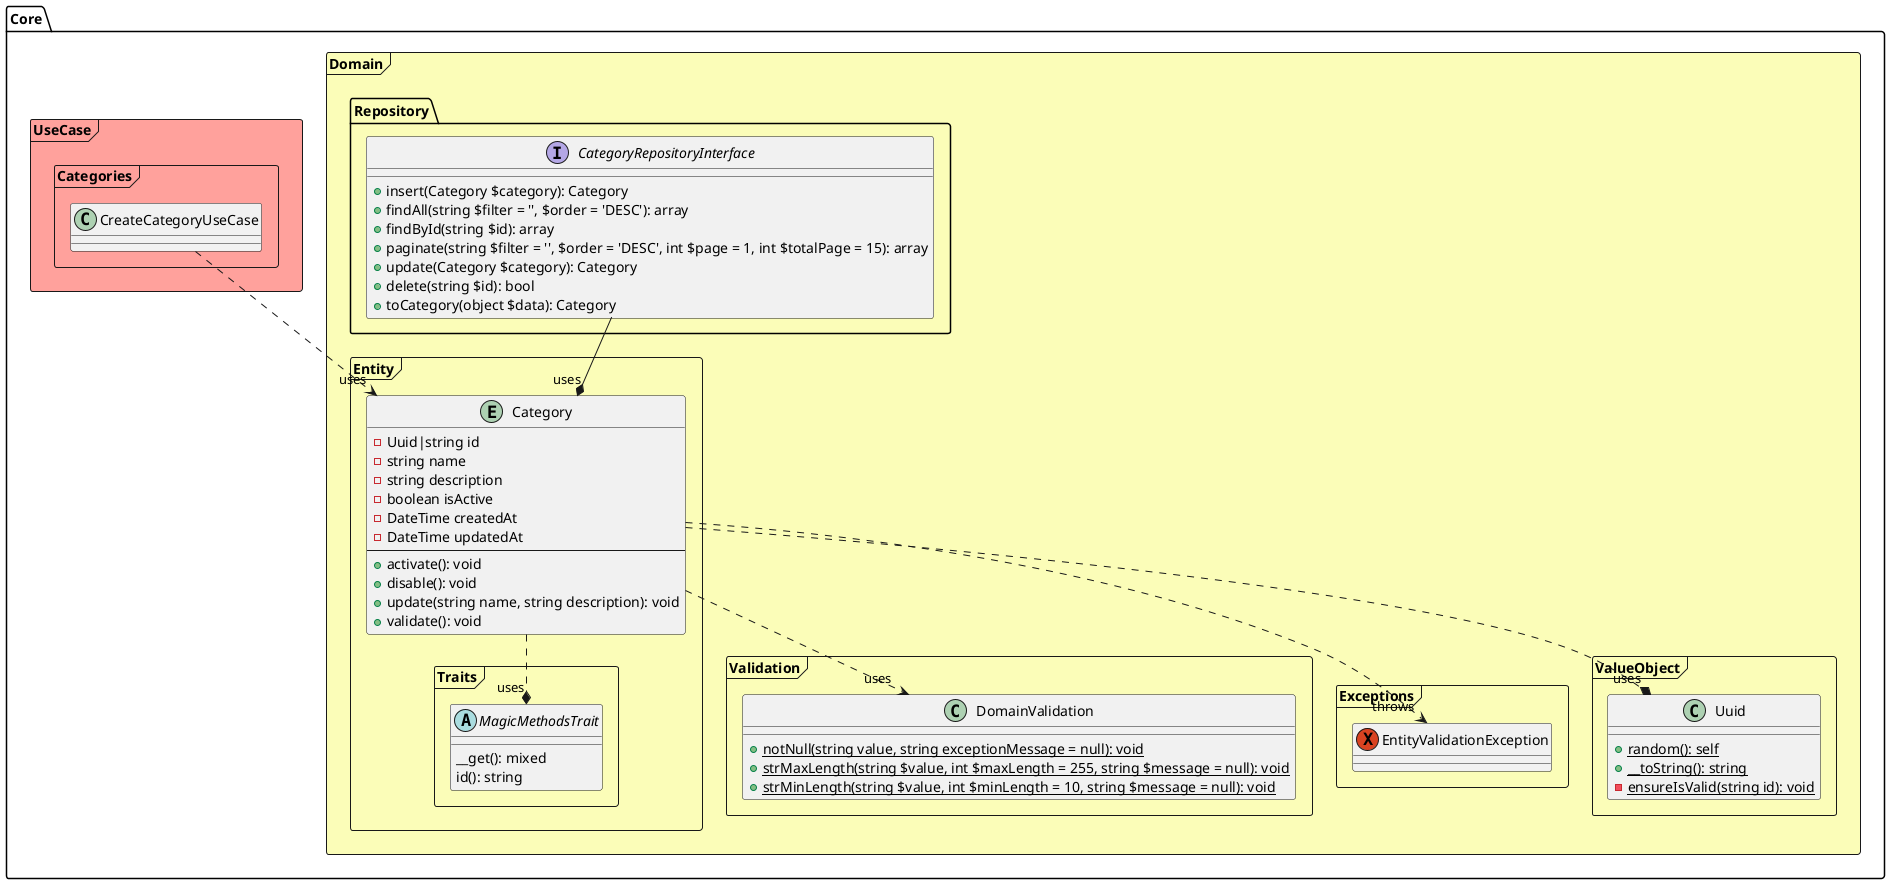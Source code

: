 @startuml Diagrama de Classe

' cores amarelo #fbfdb8 , vermelho #ffa19c, verde #a3fcb9, azul #a7d7d7
package "Core" {
    package "Domain" <<Frame>> #fbfdb8 {
        package "Validation" <<Frame>> {
            class DomainValidation {
                + {static} notNull(string value, string exceptionMessage = null): void
                + {static} strMaxLength(string $value, int $maxLength = 255, string $message = null): void
                + {static} strMinLength(string $value, int $minLength = 10, string $message = null): void
            }
        }

        package "Exceptions" <<Frame>> {
            exception EntityValidationException {

            }
        }

        package "ValueObject" <<Frame>>{
            class Uuid {
                + {static} random(): self
                + {static} __toString(): string
                - {static} ensureIsValid(string id): void
            }
        }

        package "Repository" {
            interface CategoryRepositoryInterface {
                + insert(Category $category): Category
                + findAll(string $filter = '', $order = 'DESC'): array
                + findById(string $id): array
                + paginate(string $filter = '', $order = 'DESC', int $page = 1, int $totalPage = 15): array
                + update(Category $category): Category
                + delete(string $id): bool
                + toCategory(object $data): Category
            }
        }
        
        package "Entity" <<Frame>>{
            ' - private #protected +public ~package private

            package "Traits" <<Frame>>{
                abstract class MagicMethodsTrait {
                    __get(): mixed
                    id(): string
                }
            }

            Entity Category {
                - Uuid|string id
                - string name
                - string description
                - boolean isActive
                - DateTime createdAt
                - DateTime updatedAt
                ---
                + activate(): void
                + disable(): void
                + update(string name, string description): void
                + validate(): void
            }
        }
    }

    package "UseCase" <<Frame>> #ffa19c {
        package "Categories" <<Frame>> {
            class CreateCategoryUseCase {
                 
            }
        }
    }

}

' Entity Category
Category ..* "uses" MagicMethodsTrait
Category ..> "uses" DomainValidation
Category ..* "uses" Uuid
CategoryRepositoryInterface --* "uses" Category
Category ..> "throws" EntityValidationException

' UseCase CreateCategoryUseCase
CreateCategoryUseCase ..> "uses" Category
@enduml
